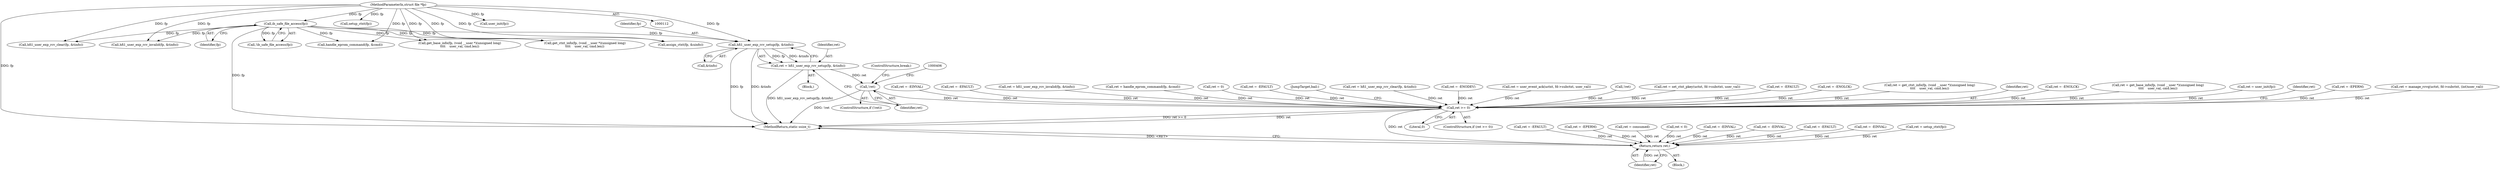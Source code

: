digraph "0_linux_e6bd18f57aad1a2d1ef40e646d03ed0f2515c9e3_3@pointer" {
"1000395" [label="(Call,hfi1_user_exp_rcv_setup(fp, &tinfo))"];
"1000166" [label="(Call,ib_safe_file_access(fp))"];
"1000113" [label="(MethodParameterIn,struct file *fp)"];
"1000393" [label="(Call,ret = hfi1_user_exp_rcv_setup(fp, &tinfo))"];
"1000400" [label="(Call,!ret)"];
"1000663" [label="(Call,ret >= 0)"];
"1000670" [label="(Return,return ret;)"];
"1000457" [label="(Call,hfi1_user_exp_rcv_clear(fp, &tinfo))"];
"1000399" [label="(ControlStructure,if (!ret))"];
"1000670" [label="(Return,return ret;)"];
"1000195" [label="(Call,ret = -EFAULT)"];
"1000671" [label="(Identifier,ret)"];
"1000609" [label="(Call,ret = -ENOLCK)"];
"1000316" [label="(Call,ret = -EPERM)"];
"1000351" [label="(Call,ret = get_ctxt_info(fp, (void __user *)(unsigned long)\n\t\t\t\t    user_val, cmd.len))"];
"1000429" [label="(Call,hfi1_user_exp_rcv_invalid(fp, &tinfo))"];
"1000340" [label="(Call,setup_ctxt(fp))"];
"1000401" [label="(Identifier,ret)"];
"1000664" [label="(Identifier,ret)"];
"1000577" [label="(Call,ret = -ENOLCK)"];
"1000117" [label="(Block,)"];
"1000365" [label="(Call,ret = get_base_info(fp, (void __user *)(unsigned long)\n\t\t\t\t    user_val, cmd.len))"];
"1000666" [label="(Call,ret = consumed)"];
"1000325" [label="(Block,)"];
"1000657" [label="(Call,handle_eprom_command(fp, &cmd))"];
"1000345" [label="(Call,ret = user_init(fp))"];
"1000394" [label="(Identifier,ret)"];
"1000367" [label="(Call,get_base_info(fp, (void __user *)(unsigned long)\n\t\t\t\t    user_val, cmd.len))"];
"1000395" [label="(Call,hfi1_user_exp_rcv_setup(fp, &tinfo))"];
"1000667" [label="(Identifier,ret)"];
"1000113" [label="(MethodParameterIn,struct file *fp)"];
"1000520" [label="(Call,ret = -EPERM)"];
"1000483" [label="(Call,ret = manage_rcvq(uctxt, fd->subctxt, (int)user_val))"];
"1000397" [label="(Call,&tinfo)"];
"1000166" [label="(Call,ib_safe_file_access(fp))"];
"1000543" [label="(Call,ret = -EINVAL)"];
"1000477" [label="(Call,ret = -EFAULT)"];
"1000353" [label="(Call,get_ctxt_info(fp, (void __user *)(unsigned long)\n\t\t\t\t    user_val, cmd.len))"];
"1000427" [label="(Call,ret = hfi1_user_exp_rcv_invalid(fp, &tinfo))"];
"1000655" [label="(Call,ret = handle_eprom_command(fp, &cmd))"];
"1000663" [label="(Call,ret >= 0)"];
"1000334" [label="(Call,ret < 0)"];
"1000177" [label="(Call,ret = -EINVAL)"];
"1000272" [label="(Call,ret = -EINVAL)"];
"1000425" [label="(ControlStructure,break;)"];
"1000144" [label="(Call,ret = 0)"];
"1000449" [label="(Call,ret = -EFAULT)"];
"1000290" [label="(Call,ret = -EFAULT)"];
"1000329" [label="(Call,assign_ctxt(fp, &uinfo))"];
"1000396" [label="(Identifier,fp)"];
"1000669" [label="(JumpTarget,bail:)"];
"1000165" [label="(Call,!ib_safe_file_access(fp))"];
"1000455" [label="(Call,ret = hfi1_user_exp_rcv_clear(fp, &tinfo))"];
"1000621" [label="(Call,ret = -ENODEV)"];
"1000498" [label="(Call,ret = user_event_ack(uctxt, fd->subctxt, user_val))"];
"1000393" [label="(Call,ret = hfi1_user_exp_rcv_setup(fp, &tinfo))"];
"1000304" [label="(Call,ret = -EINVAL)"];
"1000665" [label="(Literal,0)"];
"1000400" [label="(Call,!ret)"];
"1000347" [label="(Call,user_init(fp))"];
"1000645" [label="(Call,!ret)"];
"1000338" [label="(Call,ret = setup_ctxt(fp))"];
"1000662" [label="(ControlStructure,if (ret >= 0))"];
"1000511" [label="(Call,ret = set_ctxt_pkey(uctxt, fd->subctxt, user_val))"];
"1000167" [label="(Identifier,fp)"];
"1000672" [label="(MethodReturn,static ssize_t)"];
"1000421" [label="(Call,ret = -EFAULT)"];
"1000395" -> "1000393"  [label="AST: "];
"1000395" -> "1000397"  [label="CFG: "];
"1000396" -> "1000395"  [label="AST: "];
"1000397" -> "1000395"  [label="AST: "];
"1000393" -> "1000395"  [label="CFG: "];
"1000395" -> "1000672"  [label="DDG: fp"];
"1000395" -> "1000672"  [label="DDG: &tinfo"];
"1000395" -> "1000393"  [label="DDG: fp"];
"1000395" -> "1000393"  [label="DDG: &tinfo"];
"1000166" -> "1000395"  [label="DDG: fp"];
"1000113" -> "1000395"  [label="DDG: fp"];
"1000166" -> "1000165"  [label="AST: "];
"1000166" -> "1000167"  [label="CFG: "];
"1000167" -> "1000166"  [label="AST: "];
"1000165" -> "1000166"  [label="CFG: "];
"1000166" -> "1000672"  [label="DDG: fp"];
"1000166" -> "1000165"  [label="DDG: fp"];
"1000113" -> "1000166"  [label="DDG: fp"];
"1000166" -> "1000329"  [label="DDG: fp"];
"1000166" -> "1000353"  [label="DDG: fp"];
"1000166" -> "1000367"  [label="DDG: fp"];
"1000166" -> "1000429"  [label="DDG: fp"];
"1000166" -> "1000457"  [label="DDG: fp"];
"1000166" -> "1000657"  [label="DDG: fp"];
"1000113" -> "1000112"  [label="AST: "];
"1000113" -> "1000672"  [label="DDG: fp"];
"1000113" -> "1000329"  [label="DDG: fp"];
"1000113" -> "1000340"  [label="DDG: fp"];
"1000113" -> "1000347"  [label="DDG: fp"];
"1000113" -> "1000353"  [label="DDG: fp"];
"1000113" -> "1000367"  [label="DDG: fp"];
"1000113" -> "1000429"  [label="DDG: fp"];
"1000113" -> "1000457"  [label="DDG: fp"];
"1000113" -> "1000657"  [label="DDG: fp"];
"1000393" -> "1000325"  [label="AST: "];
"1000394" -> "1000393"  [label="AST: "];
"1000401" -> "1000393"  [label="CFG: "];
"1000393" -> "1000672"  [label="DDG: hfi1_user_exp_rcv_setup(fp, &tinfo)"];
"1000393" -> "1000400"  [label="DDG: ret"];
"1000400" -> "1000399"  [label="AST: "];
"1000400" -> "1000401"  [label="CFG: "];
"1000401" -> "1000400"  [label="AST: "];
"1000406" -> "1000400"  [label="CFG: "];
"1000425" -> "1000400"  [label="CFG: "];
"1000400" -> "1000672"  [label="DDG: !ret"];
"1000400" -> "1000663"  [label="DDG: ret"];
"1000663" -> "1000662"  [label="AST: "];
"1000663" -> "1000665"  [label="CFG: "];
"1000664" -> "1000663"  [label="AST: "];
"1000665" -> "1000663"  [label="AST: "];
"1000667" -> "1000663"  [label="CFG: "];
"1000669" -> "1000663"  [label="CFG: "];
"1000663" -> "1000672"  [label="DDG: ret >= 0"];
"1000663" -> "1000672"  [label="DDG: ret"];
"1000427" -> "1000663"  [label="DDG: ret"];
"1000621" -> "1000663"  [label="DDG: ret"];
"1000655" -> "1000663"  [label="DDG: ret"];
"1000645" -> "1000663"  [label="DDG: ret"];
"1000609" -> "1000663"  [label="DDG: ret"];
"1000449" -> "1000663"  [label="DDG: ret"];
"1000421" -> "1000663"  [label="DDG: ret"];
"1000498" -> "1000663"  [label="DDG: ret"];
"1000577" -> "1000663"  [label="DDG: ret"];
"1000345" -> "1000663"  [label="DDG: ret"];
"1000477" -> "1000663"  [label="DDG: ret"];
"1000455" -> "1000663"  [label="DDG: ret"];
"1000483" -> "1000663"  [label="DDG: ret"];
"1000365" -> "1000663"  [label="DDG: ret"];
"1000520" -> "1000663"  [label="DDG: ret"];
"1000144" -> "1000663"  [label="DDG: ret"];
"1000511" -> "1000663"  [label="DDG: ret"];
"1000543" -> "1000663"  [label="DDG: ret"];
"1000351" -> "1000663"  [label="DDG: ret"];
"1000663" -> "1000670"  [label="DDG: ret"];
"1000670" -> "1000117"  [label="AST: "];
"1000670" -> "1000671"  [label="CFG: "];
"1000671" -> "1000670"  [label="AST: "];
"1000672" -> "1000670"  [label="CFG: "];
"1000670" -> "1000672"  [label="DDG: <RET>"];
"1000671" -> "1000670"  [label="DDG: ret"];
"1000177" -> "1000670"  [label="DDG: ret"];
"1000304" -> "1000670"  [label="DDG: ret"];
"1000272" -> "1000670"  [label="DDG: ret"];
"1000195" -> "1000670"  [label="DDG: ret"];
"1000334" -> "1000670"  [label="DDG: ret"];
"1000338" -> "1000670"  [label="DDG: ret"];
"1000290" -> "1000670"  [label="DDG: ret"];
"1000316" -> "1000670"  [label="DDG: ret"];
"1000666" -> "1000670"  [label="DDG: ret"];
}
